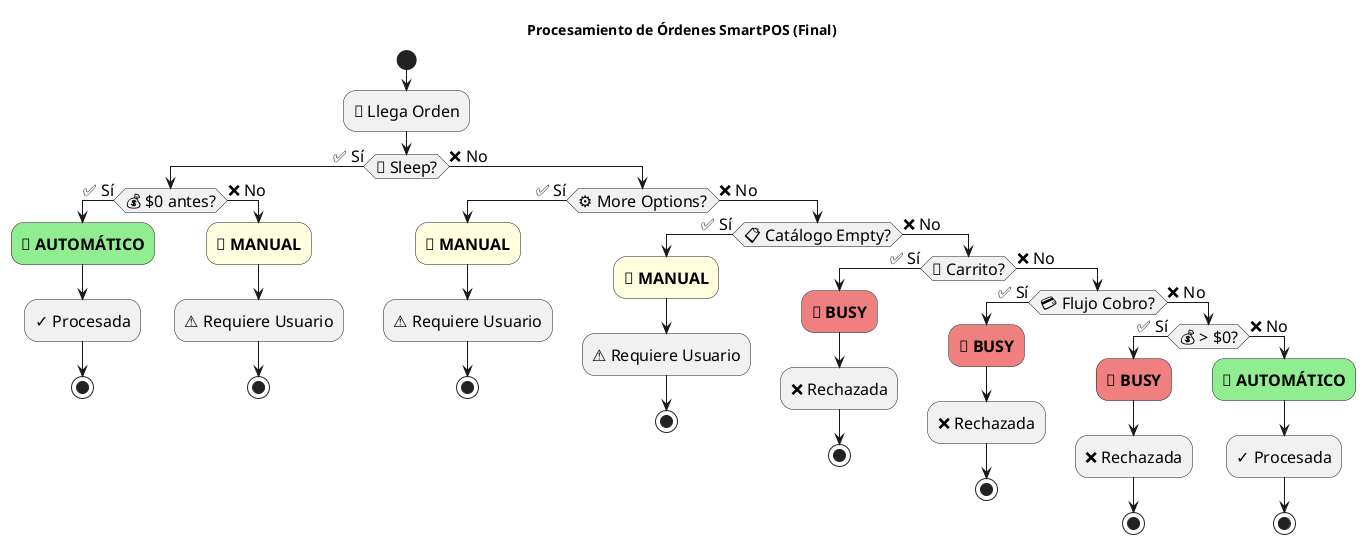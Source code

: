 @startuml
title Procesamiento de Órdenes SmartPOS (Final)

skinparam shadowing false
skinparam DefaultFontSize 18
skinparam ArrowFontSize 16
skinparam BackgroundColor white
skinparam ActivityFontSize 16

start
:📱 Llega Orden;

if (🌙 Sleep?) then (✅ Sí)
  if (💰 $0 antes?) then (✅ Sí)
    #lightgreen:🚀 **AUTOMÁTICO**;
    :✓ Procesada;
    stop
  else (❌ No)
    #lightyellow:👤 **MANUAL**;
    :⚠️ Requiere Usuario;
    stop
  endif
else (❌ No)
  if (⚙️ More Options?) then (✅ Sí)
    #lightyellow:👤 **MANUAL**;
    :⚠️ Requiere Usuario;
    stop
  else (❌ No)
    if (📋 Catálogo Empty?) then (✅ Sí)
      #lightyellow:👤 **MANUAL**;
      :⚠️ Requiere Usuario;
      stop
    else (❌ No)
      if (🛒 Carrito?) then (✅ Sí)
        #lightcoral:🚫 **BUSY**;
        :❌ Rechazada;
        stop
      else (❌ No)
        if (💳 Flujo Cobro?) then (✅ Sí)
          #lightcoral:🚫 **BUSY**;
          :❌ Rechazada;
          stop
        else (❌ No)
          if (💰 > $0?) then (✅ Sí)
            #lightcoral:🚫 **BUSY**;
            :❌ Rechazada;
            stop
          else (❌ No)
            #lightgreen:🚀 **AUTOMÁTICO**;
            :✓ Procesada;
            stop
          endif
        endif
      endif
    endif
  endif
endif

@enduml 